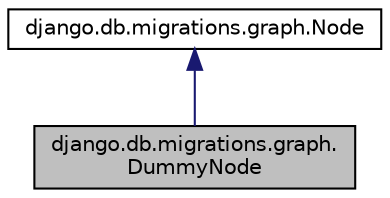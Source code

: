 digraph "django.db.migrations.graph.DummyNode"
{
 // LATEX_PDF_SIZE
  edge [fontname="Helvetica",fontsize="10",labelfontname="Helvetica",labelfontsize="10"];
  node [fontname="Helvetica",fontsize="10",shape=record];
  Node1 [label="django.db.migrations.graph.\lDummyNode",height=0.2,width=0.4,color="black", fillcolor="grey75", style="filled", fontcolor="black",tooltip=" "];
  Node2 -> Node1 [dir="back",color="midnightblue",fontsize="10",style="solid"];
  Node2 [label="django.db.migrations.graph.Node",height=0.2,width=0.4,color="black", fillcolor="white", style="filled",URL="$classdjango_1_1db_1_1migrations_1_1graph_1_1_node.html",tooltip=" "];
}
